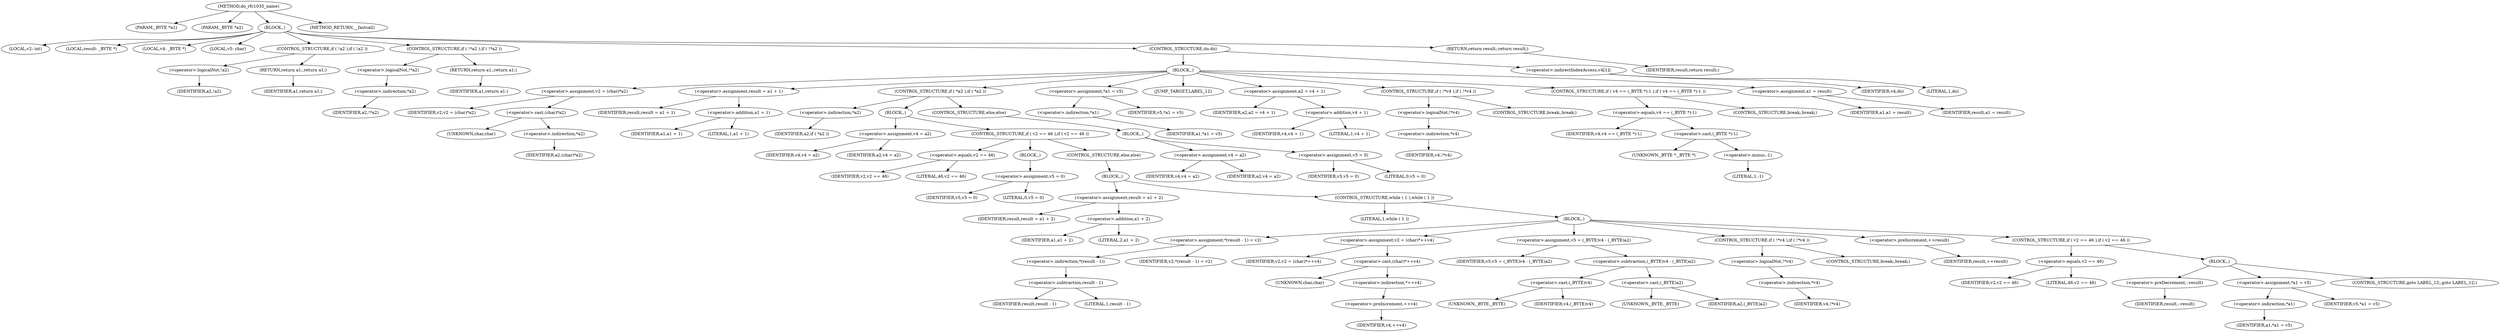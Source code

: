 digraph do_rfc1035_name {  
"1000105" [label = "(METHOD,do_rfc1035_name)" ]
"1000106" [label = "(PARAM,_BYTE *a1)" ]
"1000107" [label = "(PARAM,_BYTE *a2)" ]
"1000108" [label = "(BLOCK,,)" ]
"1000109" [label = "(LOCAL,v2: int)" ]
"1000110" [label = "(LOCAL,result: _BYTE *)" ]
"1000111" [label = "(LOCAL,v4: _BYTE *)" ]
"1000112" [label = "(LOCAL,v5: char)" ]
"1000113" [label = "(CONTROL_STRUCTURE,if ( !a2 ),if ( !a2 ))" ]
"1000114" [label = "(<operator>.logicalNot,!a2)" ]
"1000115" [label = "(IDENTIFIER,a2,!a2)" ]
"1000116" [label = "(RETURN,return a1;,return a1;)" ]
"1000117" [label = "(IDENTIFIER,a1,return a1;)" ]
"1000118" [label = "(CONTROL_STRUCTURE,if ( !*a2 ),if ( !*a2 ))" ]
"1000119" [label = "(<operator>.logicalNot,!*a2)" ]
"1000120" [label = "(<operator>.indirection,*a2)" ]
"1000121" [label = "(IDENTIFIER,a2,!*a2)" ]
"1000122" [label = "(RETURN,return a1;,return a1;)" ]
"1000123" [label = "(IDENTIFIER,a1,return a1;)" ]
"1000124" [label = "(CONTROL_STRUCTURE,do,do)" ]
"1000125" [label = "(BLOCK,,)" ]
"1000126" [label = "(<operator>.assignment,v2 = (char)*a2)" ]
"1000127" [label = "(IDENTIFIER,v2,v2 = (char)*a2)" ]
"1000128" [label = "(<operator>.cast,(char)*a2)" ]
"1000129" [label = "(UNKNOWN,char,char)" ]
"1000130" [label = "(<operator>.indirection,*a2)" ]
"1000131" [label = "(IDENTIFIER,a2,(char)*a2)" ]
"1000132" [label = "(<operator>.assignment,result = a1 + 1)" ]
"1000133" [label = "(IDENTIFIER,result,result = a1 + 1)" ]
"1000134" [label = "(<operator>.addition,a1 + 1)" ]
"1000135" [label = "(IDENTIFIER,a1,a1 + 1)" ]
"1000136" [label = "(LITERAL,1,a1 + 1)" ]
"1000137" [label = "(CONTROL_STRUCTURE,if ( *a2 ),if ( *a2 ))" ]
"1000138" [label = "(<operator>.indirection,*a2)" ]
"1000139" [label = "(IDENTIFIER,a2,if ( *a2 ))" ]
"1000140" [label = "(BLOCK,,)" ]
"1000141" [label = "(<operator>.assignment,v4 = a2)" ]
"1000142" [label = "(IDENTIFIER,v4,v4 = a2)" ]
"1000143" [label = "(IDENTIFIER,a2,v4 = a2)" ]
"1000144" [label = "(CONTROL_STRUCTURE,if ( v2 == 46 ),if ( v2 == 46 ))" ]
"1000145" [label = "(<operator>.equals,v2 == 46)" ]
"1000146" [label = "(IDENTIFIER,v2,v2 == 46)" ]
"1000147" [label = "(LITERAL,46,v2 == 46)" ]
"1000148" [label = "(BLOCK,,)" ]
"1000149" [label = "(<operator>.assignment,v5 = 0)" ]
"1000150" [label = "(IDENTIFIER,v5,v5 = 0)" ]
"1000151" [label = "(LITERAL,0,v5 = 0)" ]
"1000152" [label = "(CONTROL_STRUCTURE,else,else)" ]
"1000153" [label = "(BLOCK,,)" ]
"1000154" [label = "(<operator>.assignment,result = a1 + 2)" ]
"1000155" [label = "(IDENTIFIER,result,result = a1 + 2)" ]
"1000156" [label = "(<operator>.addition,a1 + 2)" ]
"1000157" [label = "(IDENTIFIER,a1,a1 + 2)" ]
"1000158" [label = "(LITERAL,2,a1 + 2)" ]
"1000159" [label = "(CONTROL_STRUCTURE,while ( 1 ),while ( 1 ))" ]
"1000160" [label = "(LITERAL,1,while ( 1 ))" ]
"1000161" [label = "(BLOCK,,)" ]
"1000162" [label = "(<operator>.assignment,*(result - 1) = v2)" ]
"1000163" [label = "(<operator>.indirection,*(result - 1))" ]
"1000164" [label = "(<operator>.subtraction,result - 1)" ]
"1000165" [label = "(IDENTIFIER,result,result - 1)" ]
"1000166" [label = "(LITERAL,1,result - 1)" ]
"1000167" [label = "(IDENTIFIER,v2,*(result - 1) = v2)" ]
"1000168" [label = "(<operator>.assignment,v2 = (char)*++v4)" ]
"1000169" [label = "(IDENTIFIER,v2,v2 = (char)*++v4)" ]
"1000170" [label = "(<operator>.cast,(char)*++v4)" ]
"1000171" [label = "(UNKNOWN,char,char)" ]
"1000172" [label = "(<operator>.indirection,*++v4)" ]
"1000173" [label = "(<operator>.preIncrement,++v4)" ]
"1000174" [label = "(IDENTIFIER,v4,++v4)" ]
"1000175" [label = "(<operator>.assignment,v5 = (_BYTE)v4 - (_BYTE)a2)" ]
"1000176" [label = "(IDENTIFIER,v5,v5 = (_BYTE)v4 - (_BYTE)a2)" ]
"1000177" [label = "(<operator>.subtraction,(_BYTE)v4 - (_BYTE)a2)" ]
"1000178" [label = "(<operator>.cast,(_BYTE)v4)" ]
"1000179" [label = "(UNKNOWN,_BYTE,_BYTE)" ]
"1000180" [label = "(IDENTIFIER,v4,(_BYTE)v4)" ]
"1000181" [label = "(<operator>.cast,(_BYTE)a2)" ]
"1000182" [label = "(UNKNOWN,_BYTE,_BYTE)" ]
"1000183" [label = "(IDENTIFIER,a2,(_BYTE)a2)" ]
"1000184" [label = "(CONTROL_STRUCTURE,if ( !*v4 ),if ( !*v4 ))" ]
"1000185" [label = "(<operator>.logicalNot,!*v4)" ]
"1000186" [label = "(<operator>.indirection,*v4)" ]
"1000187" [label = "(IDENTIFIER,v4,!*v4)" ]
"1000188" [label = "(CONTROL_STRUCTURE,break;,break;)" ]
"1000189" [label = "(<operator>.preIncrement,++result)" ]
"1000190" [label = "(IDENTIFIER,result,++result)" ]
"1000191" [label = "(CONTROL_STRUCTURE,if ( v2 == 46 ),if ( v2 == 46 ))" ]
"1000192" [label = "(<operator>.equals,v2 == 46)" ]
"1000193" [label = "(IDENTIFIER,v2,v2 == 46)" ]
"1000194" [label = "(LITERAL,46,v2 == 46)" ]
"1000195" [label = "(BLOCK,,)" ]
"1000196" [label = "(<operator>.preDecrement,--result)" ]
"1000197" [label = "(IDENTIFIER,result,--result)" ]
"1000198" [label = "(<operator>.assignment,*a1 = v5)" ]
"1000199" [label = "(<operator>.indirection,*a1)" ]
"1000200" [label = "(IDENTIFIER,a1,*a1 = v5)" ]
"1000201" [label = "(IDENTIFIER,v5,*a1 = v5)" ]
"1000202" [label = "(CONTROL_STRUCTURE,goto LABEL_12;,goto LABEL_12;)" ]
"1000203" [label = "(CONTROL_STRUCTURE,else,else)" ]
"1000204" [label = "(BLOCK,,)" ]
"1000205" [label = "(<operator>.assignment,v4 = a2)" ]
"1000206" [label = "(IDENTIFIER,v4,v4 = a2)" ]
"1000207" [label = "(IDENTIFIER,a2,v4 = a2)" ]
"1000208" [label = "(<operator>.assignment,v5 = 0)" ]
"1000209" [label = "(IDENTIFIER,v5,v5 = 0)" ]
"1000210" [label = "(LITERAL,0,v5 = 0)" ]
"1000211" [label = "(<operator>.assignment,*a1 = v5)" ]
"1000212" [label = "(<operator>.indirection,*a1)" ]
"1000213" [label = "(IDENTIFIER,a1,*a1 = v5)" ]
"1000214" [label = "(IDENTIFIER,v5,*a1 = v5)" ]
"1000215" [label = "(JUMP_TARGET,LABEL_12)" ]
"1000216" [label = "(<operator>.assignment,a2 = v4 + 1)" ]
"1000217" [label = "(IDENTIFIER,a2,a2 = v4 + 1)" ]
"1000218" [label = "(<operator>.addition,v4 + 1)" ]
"1000219" [label = "(IDENTIFIER,v4,v4 + 1)" ]
"1000220" [label = "(LITERAL,1,v4 + 1)" ]
"1000221" [label = "(CONTROL_STRUCTURE,if ( !*v4 ),if ( !*v4 ))" ]
"1000222" [label = "(<operator>.logicalNot,!*v4)" ]
"1000223" [label = "(<operator>.indirection,*v4)" ]
"1000224" [label = "(IDENTIFIER,v4,!*v4)" ]
"1000225" [label = "(CONTROL_STRUCTURE,break;,break;)" ]
"1000226" [label = "(CONTROL_STRUCTURE,if ( v4 == (_BYTE *)-1 ),if ( v4 == (_BYTE *)-1 ))" ]
"1000227" [label = "(<operator>.equals,v4 == (_BYTE *)-1)" ]
"1000228" [label = "(IDENTIFIER,v4,v4 == (_BYTE *)-1)" ]
"1000229" [label = "(<operator>.cast,(_BYTE *)-1)" ]
"1000230" [label = "(UNKNOWN,_BYTE *,_BYTE *)" ]
"1000231" [label = "(<operator>.minus,-1)" ]
"1000232" [label = "(LITERAL,1,-1)" ]
"1000233" [label = "(CONTROL_STRUCTURE,break;,break;)" ]
"1000234" [label = "(<operator>.assignment,a1 = result)" ]
"1000235" [label = "(IDENTIFIER,a1,a1 = result)" ]
"1000236" [label = "(IDENTIFIER,result,a1 = result)" ]
"1000237" [label = "(<operator>.indirectIndexAccess,v4[1])" ]
"1000238" [label = "(IDENTIFIER,v4,do)" ]
"1000239" [label = "(LITERAL,1,do)" ]
"1000240" [label = "(RETURN,return result;,return result;)" ]
"1000241" [label = "(IDENTIFIER,result,return result;)" ]
"1000242" [label = "(METHOD_RETURN,__fastcall)" ]
  "1000105" -> "1000106" 
  "1000105" -> "1000107" 
  "1000105" -> "1000108" 
  "1000105" -> "1000242" 
  "1000108" -> "1000109" 
  "1000108" -> "1000110" 
  "1000108" -> "1000111" 
  "1000108" -> "1000112" 
  "1000108" -> "1000113" 
  "1000108" -> "1000118" 
  "1000108" -> "1000124" 
  "1000108" -> "1000240" 
  "1000113" -> "1000114" 
  "1000113" -> "1000116" 
  "1000114" -> "1000115" 
  "1000116" -> "1000117" 
  "1000118" -> "1000119" 
  "1000118" -> "1000122" 
  "1000119" -> "1000120" 
  "1000120" -> "1000121" 
  "1000122" -> "1000123" 
  "1000124" -> "1000125" 
  "1000124" -> "1000237" 
  "1000125" -> "1000126" 
  "1000125" -> "1000132" 
  "1000125" -> "1000137" 
  "1000125" -> "1000211" 
  "1000125" -> "1000215" 
  "1000125" -> "1000216" 
  "1000125" -> "1000221" 
  "1000125" -> "1000226" 
  "1000125" -> "1000234" 
  "1000126" -> "1000127" 
  "1000126" -> "1000128" 
  "1000128" -> "1000129" 
  "1000128" -> "1000130" 
  "1000130" -> "1000131" 
  "1000132" -> "1000133" 
  "1000132" -> "1000134" 
  "1000134" -> "1000135" 
  "1000134" -> "1000136" 
  "1000137" -> "1000138" 
  "1000137" -> "1000140" 
  "1000137" -> "1000203" 
  "1000138" -> "1000139" 
  "1000140" -> "1000141" 
  "1000140" -> "1000144" 
  "1000141" -> "1000142" 
  "1000141" -> "1000143" 
  "1000144" -> "1000145" 
  "1000144" -> "1000148" 
  "1000144" -> "1000152" 
  "1000145" -> "1000146" 
  "1000145" -> "1000147" 
  "1000148" -> "1000149" 
  "1000149" -> "1000150" 
  "1000149" -> "1000151" 
  "1000152" -> "1000153" 
  "1000153" -> "1000154" 
  "1000153" -> "1000159" 
  "1000154" -> "1000155" 
  "1000154" -> "1000156" 
  "1000156" -> "1000157" 
  "1000156" -> "1000158" 
  "1000159" -> "1000160" 
  "1000159" -> "1000161" 
  "1000161" -> "1000162" 
  "1000161" -> "1000168" 
  "1000161" -> "1000175" 
  "1000161" -> "1000184" 
  "1000161" -> "1000189" 
  "1000161" -> "1000191" 
  "1000162" -> "1000163" 
  "1000162" -> "1000167" 
  "1000163" -> "1000164" 
  "1000164" -> "1000165" 
  "1000164" -> "1000166" 
  "1000168" -> "1000169" 
  "1000168" -> "1000170" 
  "1000170" -> "1000171" 
  "1000170" -> "1000172" 
  "1000172" -> "1000173" 
  "1000173" -> "1000174" 
  "1000175" -> "1000176" 
  "1000175" -> "1000177" 
  "1000177" -> "1000178" 
  "1000177" -> "1000181" 
  "1000178" -> "1000179" 
  "1000178" -> "1000180" 
  "1000181" -> "1000182" 
  "1000181" -> "1000183" 
  "1000184" -> "1000185" 
  "1000184" -> "1000188" 
  "1000185" -> "1000186" 
  "1000186" -> "1000187" 
  "1000189" -> "1000190" 
  "1000191" -> "1000192" 
  "1000191" -> "1000195" 
  "1000192" -> "1000193" 
  "1000192" -> "1000194" 
  "1000195" -> "1000196" 
  "1000195" -> "1000198" 
  "1000195" -> "1000202" 
  "1000196" -> "1000197" 
  "1000198" -> "1000199" 
  "1000198" -> "1000201" 
  "1000199" -> "1000200" 
  "1000203" -> "1000204" 
  "1000204" -> "1000205" 
  "1000204" -> "1000208" 
  "1000205" -> "1000206" 
  "1000205" -> "1000207" 
  "1000208" -> "1000209" 
  "1000208" -> "1000210" 
  "1000211" -> "1000212" 
  "1000211" -> "1000214" 
  "1000212" -> "1000213" 
  "1000216" -> "1000217" 
  "1000216" -> "1000218" 
  "1000218" -> "1000219" 
  "1000218" -> "1000220" 
  "1000221" -> "1000222" 
  "1000221" -> "1000225" 
  "1000222" -> "1000223" 
  "1000223" -> "1000224" 
  "1000226" -> "1000227" 
  "1000226" -> "1000233" 
  "1000227" -> "1000228" 
  "1000227" -> "1000229" 
  "1000229" -> "1000230" 
  "1000229" -> "1000231" 
  "1000231" -> "1000232" 
  "1000234" -> "1000235" 
  "1000234" -> "1000236" 
  "1000237" -> "1000238" 
  "1000237" -> "1000239" 
  "1000240" -> "1000241" 
}

